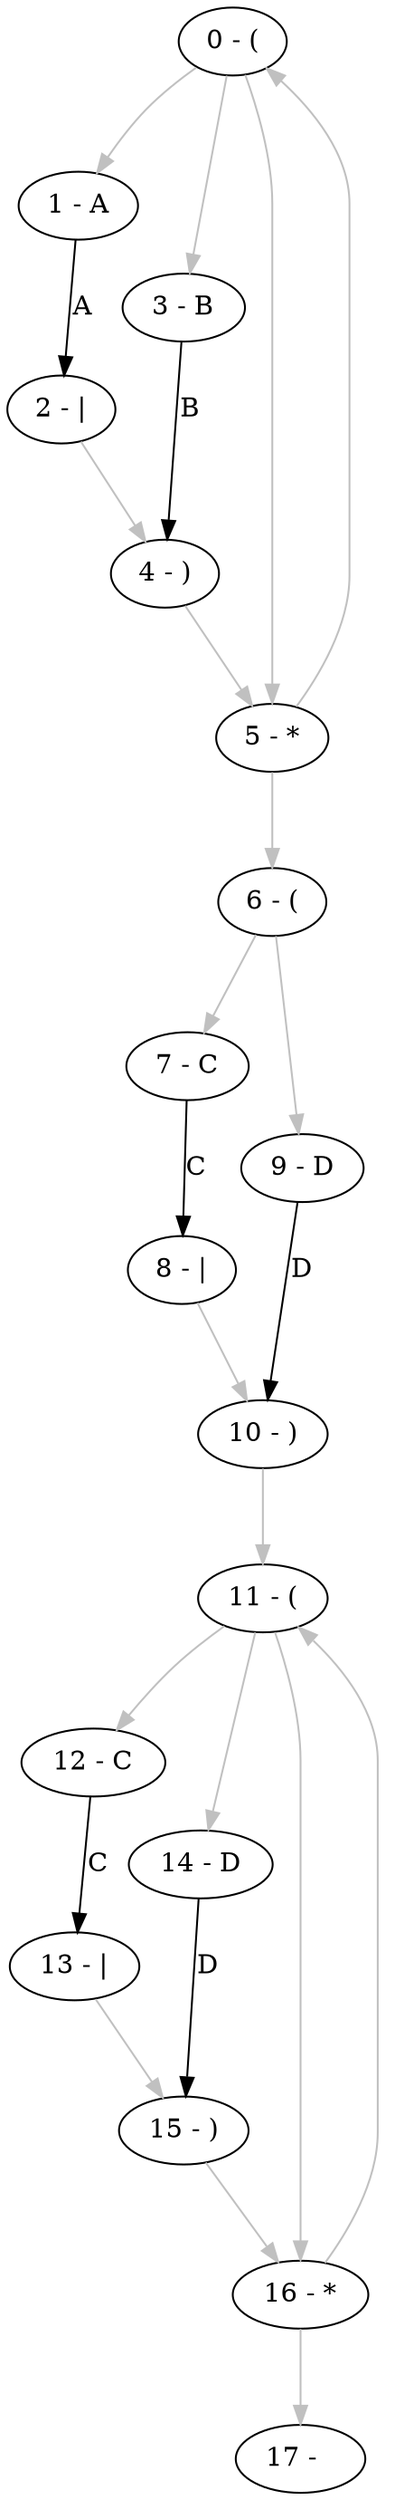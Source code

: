 digraph foo {
	"0 - (" -> "1 - A" [label=" "; color=grey];
	"0 - (" -> "3 - B" [label=" "; color=grey];
	"0 - (" -> "5 - *" [label=" "; color=grey];
	"1 - A" -> "2 - |" [label="A"];
	"2 - |" -> "4 - )" [label=" "; color=grey];
	"3 - B" -> "4 - )" [label="B"];
	"4 - )" -> "5 - *" [label=" "; color=grey];
	"5 - *" -> "0 - (" [label=" "; color=grey];
	"5 - *" -> "6 - (" [label=" "; color=grey];
	"6 - (" -> "7 - C" [label=" "; color=grey];
	"6 - (" -> "9 - D" [label=" "; color=grey];
	"7 - C" -> "8 - |" [label="C"];
	"8 - |" -> "10 - )" [label=" "; color=grey];
	"9 - D" -> "10 - )" [label="D"];
	"10 - )" -> "11 - (" [label=" "; color=grey];
	"11 - (" -> "12 - C" [label=" "; color=grey];
	"11 - (" -> "14 - D" [label=" "; color=grey];
	"11 - (" -> "16 - *" [label=" "; color=grey];
	"12 - C" -> "13 - |" [label="C"];
	"13 - |" -> "15 - )" [label=" "; color=grey];
	"14 - D" -> "15 - )" [label="D"];
	"15 - )" -> "16 - *" [label=" "; color=grey];
	"16 - *" -> "11 - (" [label=" "; color=grey];
	"16 - *" -> "17 -  " [label=" "; color=grey];
}
